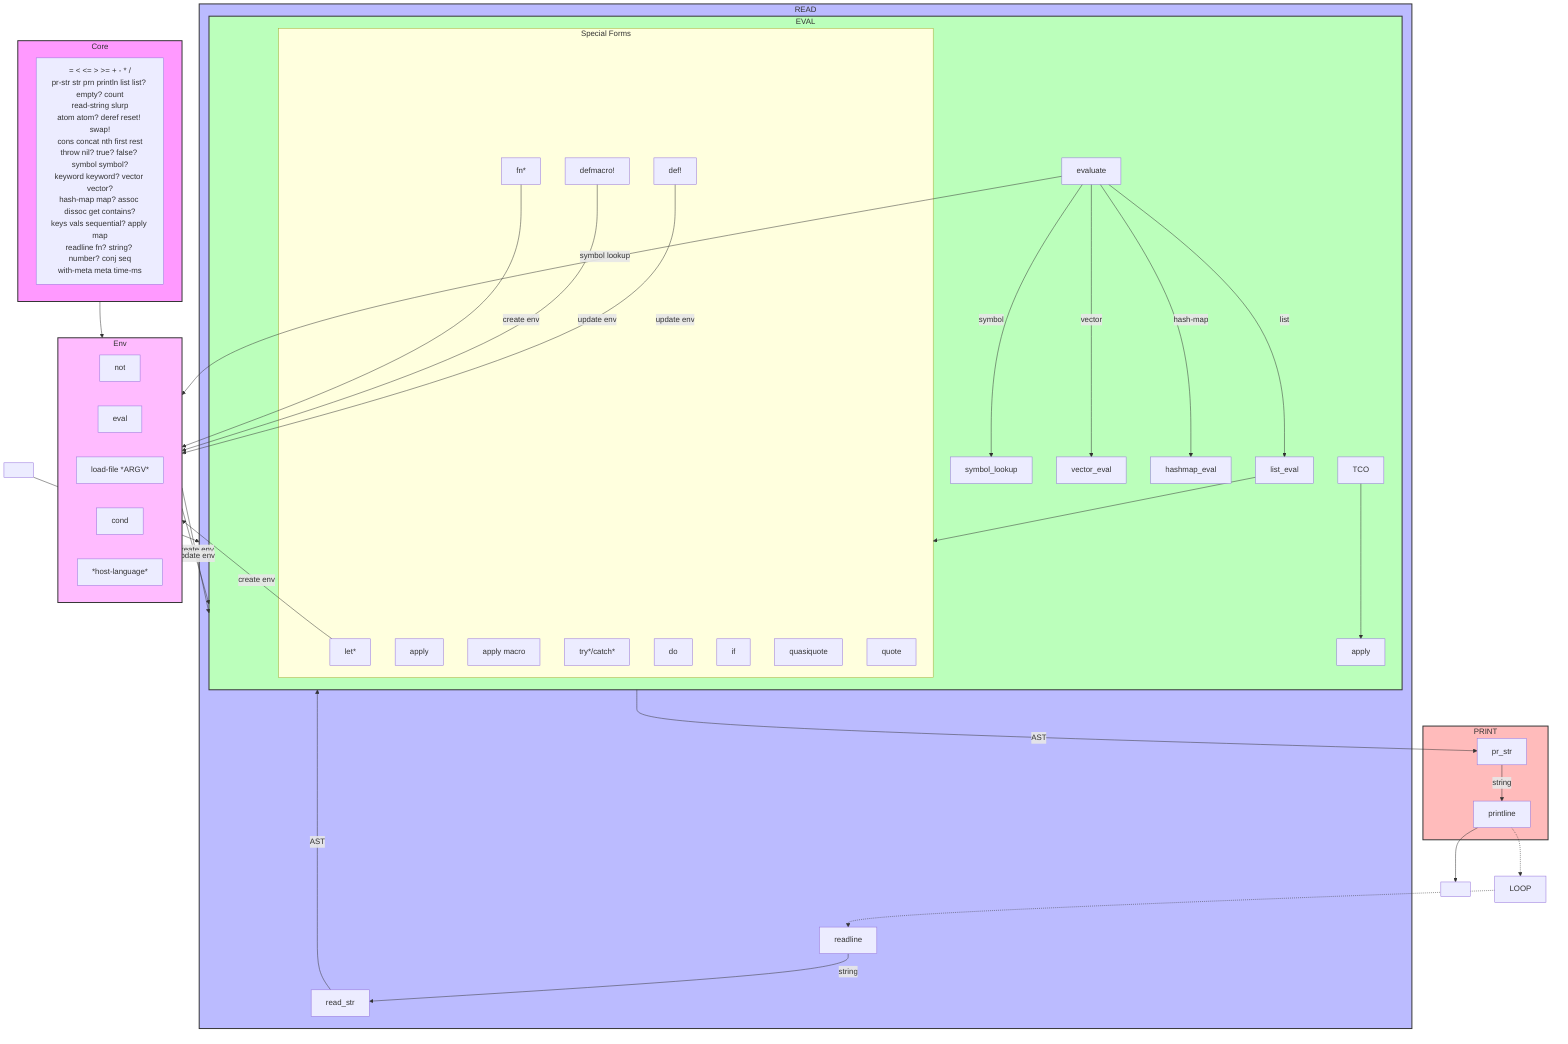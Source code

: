 graph TD
    subgraph Core["Core"]
        CoreFns["= < <= > >= + - * /<br/>pr-str str prn println list list? empty? count<br/>read-string slurp<br/>atom atom? deref reset! swap!<br/>cons concat nth first rest<br/>throw nil? true? false? symbol symbol?<br/>keyword keyword? vector vector?<br/>hash-map map? assoc dissoc get contains?<br/>keys vals sequential? apply map<br/>readline fn? string? number? conj seq<br/>with-meta meta time-ms"]
    end

    subgraph READ["READ"]
        readline_input["readline"]
        read_str["read_str"]
        readline_input --> |"string"| read_str
        read_str --> |"AST"| EVAL
    end

    subgraph EVAL["EVAL"]
        evaluate["evaluate"]
        TCO["TCO"]
        apply_fn["apply"]
        
        evaluate --> |"symbol"| symbol_lookup
        evaluate --> |"vector"| vector_eval
        evaluate --> |"hash-map"| hashmap_eval
        evaluate --> |"list"| list_eval
        
        subgraph SpecialForms["Special Forms"]
            let_form["let*"]
            apply_form["apply"]
            apply_macro["apply macro"]
            try_catch["try*/catch*"]
            do_form["do"]
            if_form["if"]
            quasiquote_form["quasiquote"]
            def_form["def!"]
            defmacro_form["defmacro!"]
            fn_form["fn*"]
            quote_form["quote"]
        end
        
        list_eval --> SpecialForms
        TCO --> apply_fn
    end

    subgraph Env["Env"]
        not_fn["not"]
        eval_fn["eval"]
        load_file["load-file *ARGV*"]
        cond_fn["cond"]
        host_language["*host-language*"]
    end

    subgraph PRINT["PRINT"]
        printline["printline"]
        pr_str["pr_str"]
        EVAL --> |"AST"| pr_str
        pr_str --> |"string"| printline
    end

    Core --> Env
    Env --> |"create env"| EVAL
    Env --> |"update env"| EVAL
    evaluate --> |"symbol lookup"| Env
    let_form --> |"create env"| Env
    def_form --> |"update env"| Env
    defmacro_form --> |"update env"| Env
    fn_form --> |"create env"| Env

    in[" "] --> READ
    printline --> out[" "]
    
    LOOP["LOOP"]
    printline -.-> LOOP
    LOOP -.-> readline_input
    
    style Core fill:#f9f,stroke:#333,stroke-width:2px
    style READ fill:#bbf,stroke:#333,stroke-width:2px
    style EVAL fill:#bfb,stroke:#333,stroke-width:2px
    style PRINT fill:#fbb,stroke:#333,stroke-width:2px
    style Env fill:#fbf,stroke:#333,stroke-width:2px